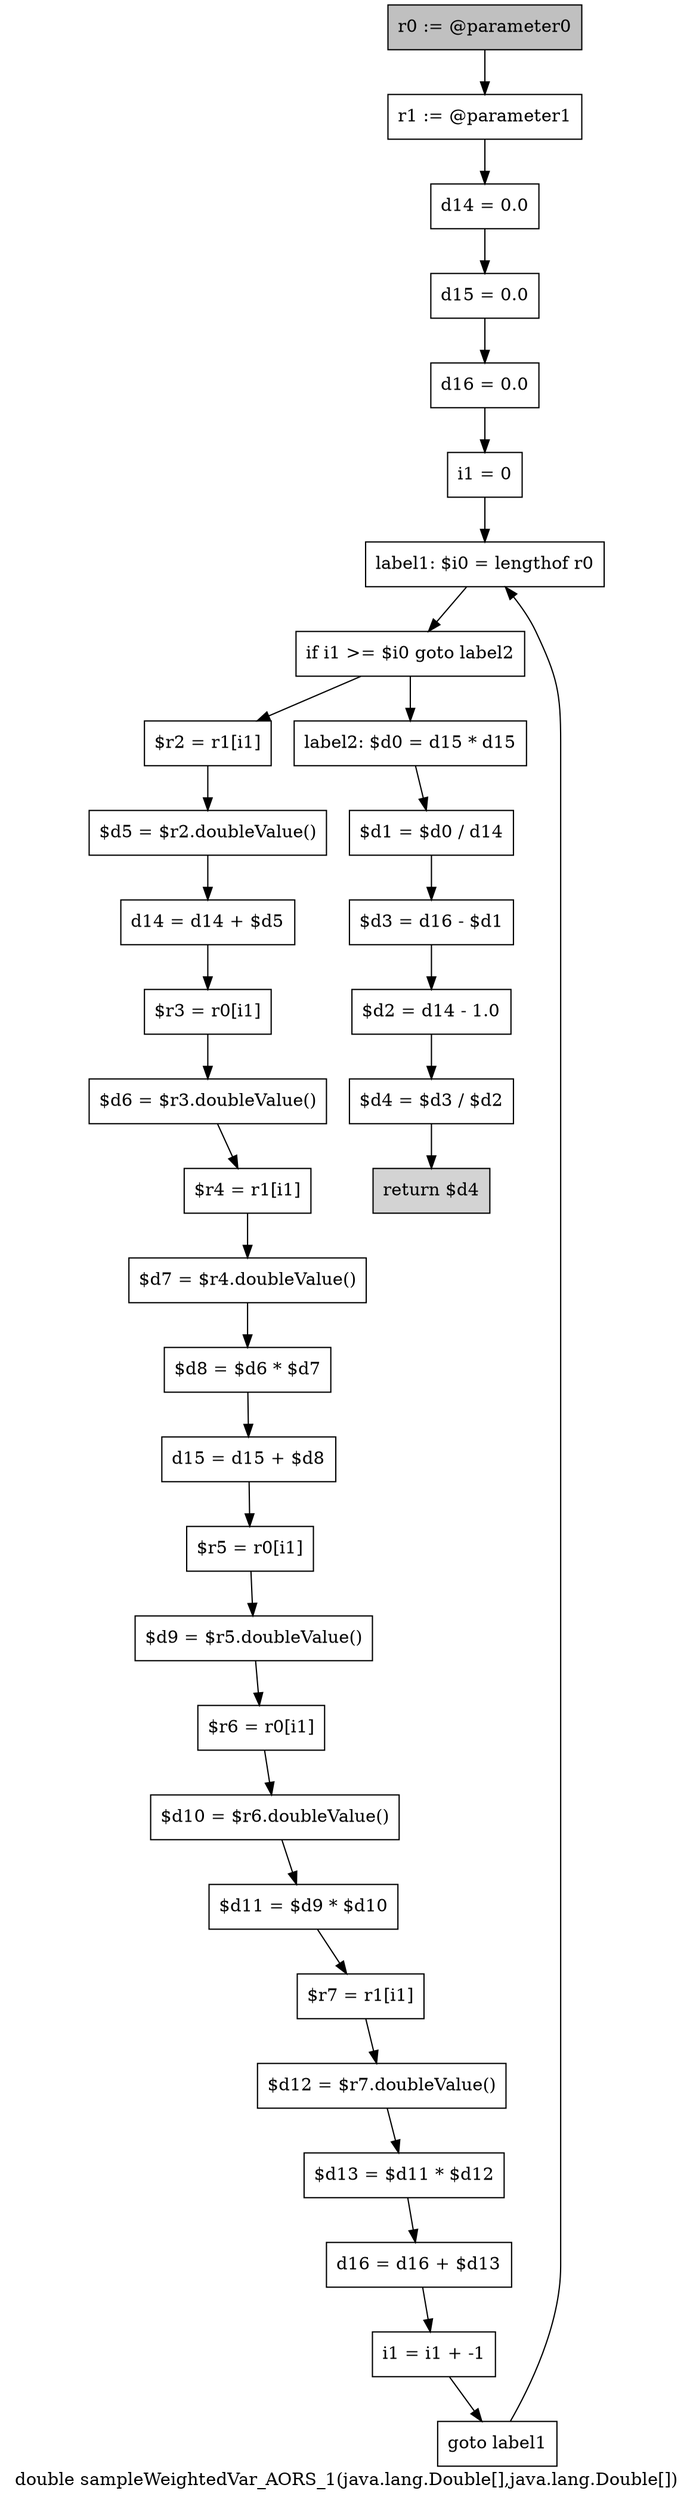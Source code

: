 digraph "double sampleWeightedVar_AORS_1(java.lang.Double[],java.lang.Double[])" {
    label="double sampleWeightedVar_AORS_1(java.lang.Double[],java.lang.Double[])";
    node [shape=box];
    "0" [style=filled,fillcolor=gray,label="r0 := @parameter0",];
    "1" [label="r1 := @parameter1",];
    "0"->"1";
    "2" [label="d14 = 0.0",];
    "1"->"2";
    "3" [label="d15 = 0.0",];
    "2"->"3";
    "4" [label="d16 = 0.0",];
    "3"->"4";
    "5" [label="i1 = 0",];
    "4"->"5";
    "6" [label="label1: $i0 = lengthof r0",];
    "5"->"6";
    "7" [label="if i1 >= $i0 goto label2",];
    "6"->"7";
    "8" [label="$r2 = r1[i1]",];
    "7"->"8";
    "28" [label="label2: $d0 = d15 * d15",];
    "7"->"28";
    "9" [label="$d5 = $r2.doubleValue()",];
    "8"->"9";
    "10" [label="d14 = d14 + $d5",];
    "9"->"10";
    "11" [label="$r3 = r0[i1]",];
    "10"->"11";
    "12" [label="$d6 = $r3.doubleValue()",];
    "11"->"12";
    "13" [label="$r4 = r1[i1]",];
    "12"->"13";
    "14" [label="$d7 = $r4.doubleValue()",];
    "13"->"14";
    "15" [label="$d8 = $d6 * $d7",];
    "14"->"15";
    "16" [label="d15 = d15 + $d8",];
    "15"->"16";
    "17" [label="$r5 = r0[i1]",];
    "16"->"17";
    "18" [label="$d9 = $r5.doubleValue()",];
    "17"->"18";
    "19" [label="$r6 = r0[i1]",];
    "18"->"19";
    "20" [label="$d10 = $r6.doubleValue()",];
    "19"->"20";
    "21" [label="$d11 = $d9 * $d10",];
    "20"->"21";
    "22" [label="$r7 = r1[i1]",];
    "21"->"22";
    "23" [label="$d12 = $r7.doubleValue()",];
    "22"->"23";
    "24" [label="$d13 = $d11 * $d12",];
    "23"->"24";
    "25" [label="d16 = d16 + $d13",];
    "24"->"25";
    "26" [label="i1 = i1 + -1",];
    "25"->"26";
    "27" [label="goto label1",];
    "26"->"27";
    "27"->"6";
    "29" [label="$d1 = $d0 / d14",];
    "28"->"29";
    "30" [label="$d3 = d16 - $d1",];
    "29"->"30";
    "31" [label="$d2 = d14 - 1.0",];
    "30"->"31";
    "32" [label="$d4 = $d3 / $d2",];
    "31"->"32";
    "33" [style=filled,fillcolor=lightgray,label="return $d4",];
    "32"->"33";
}
